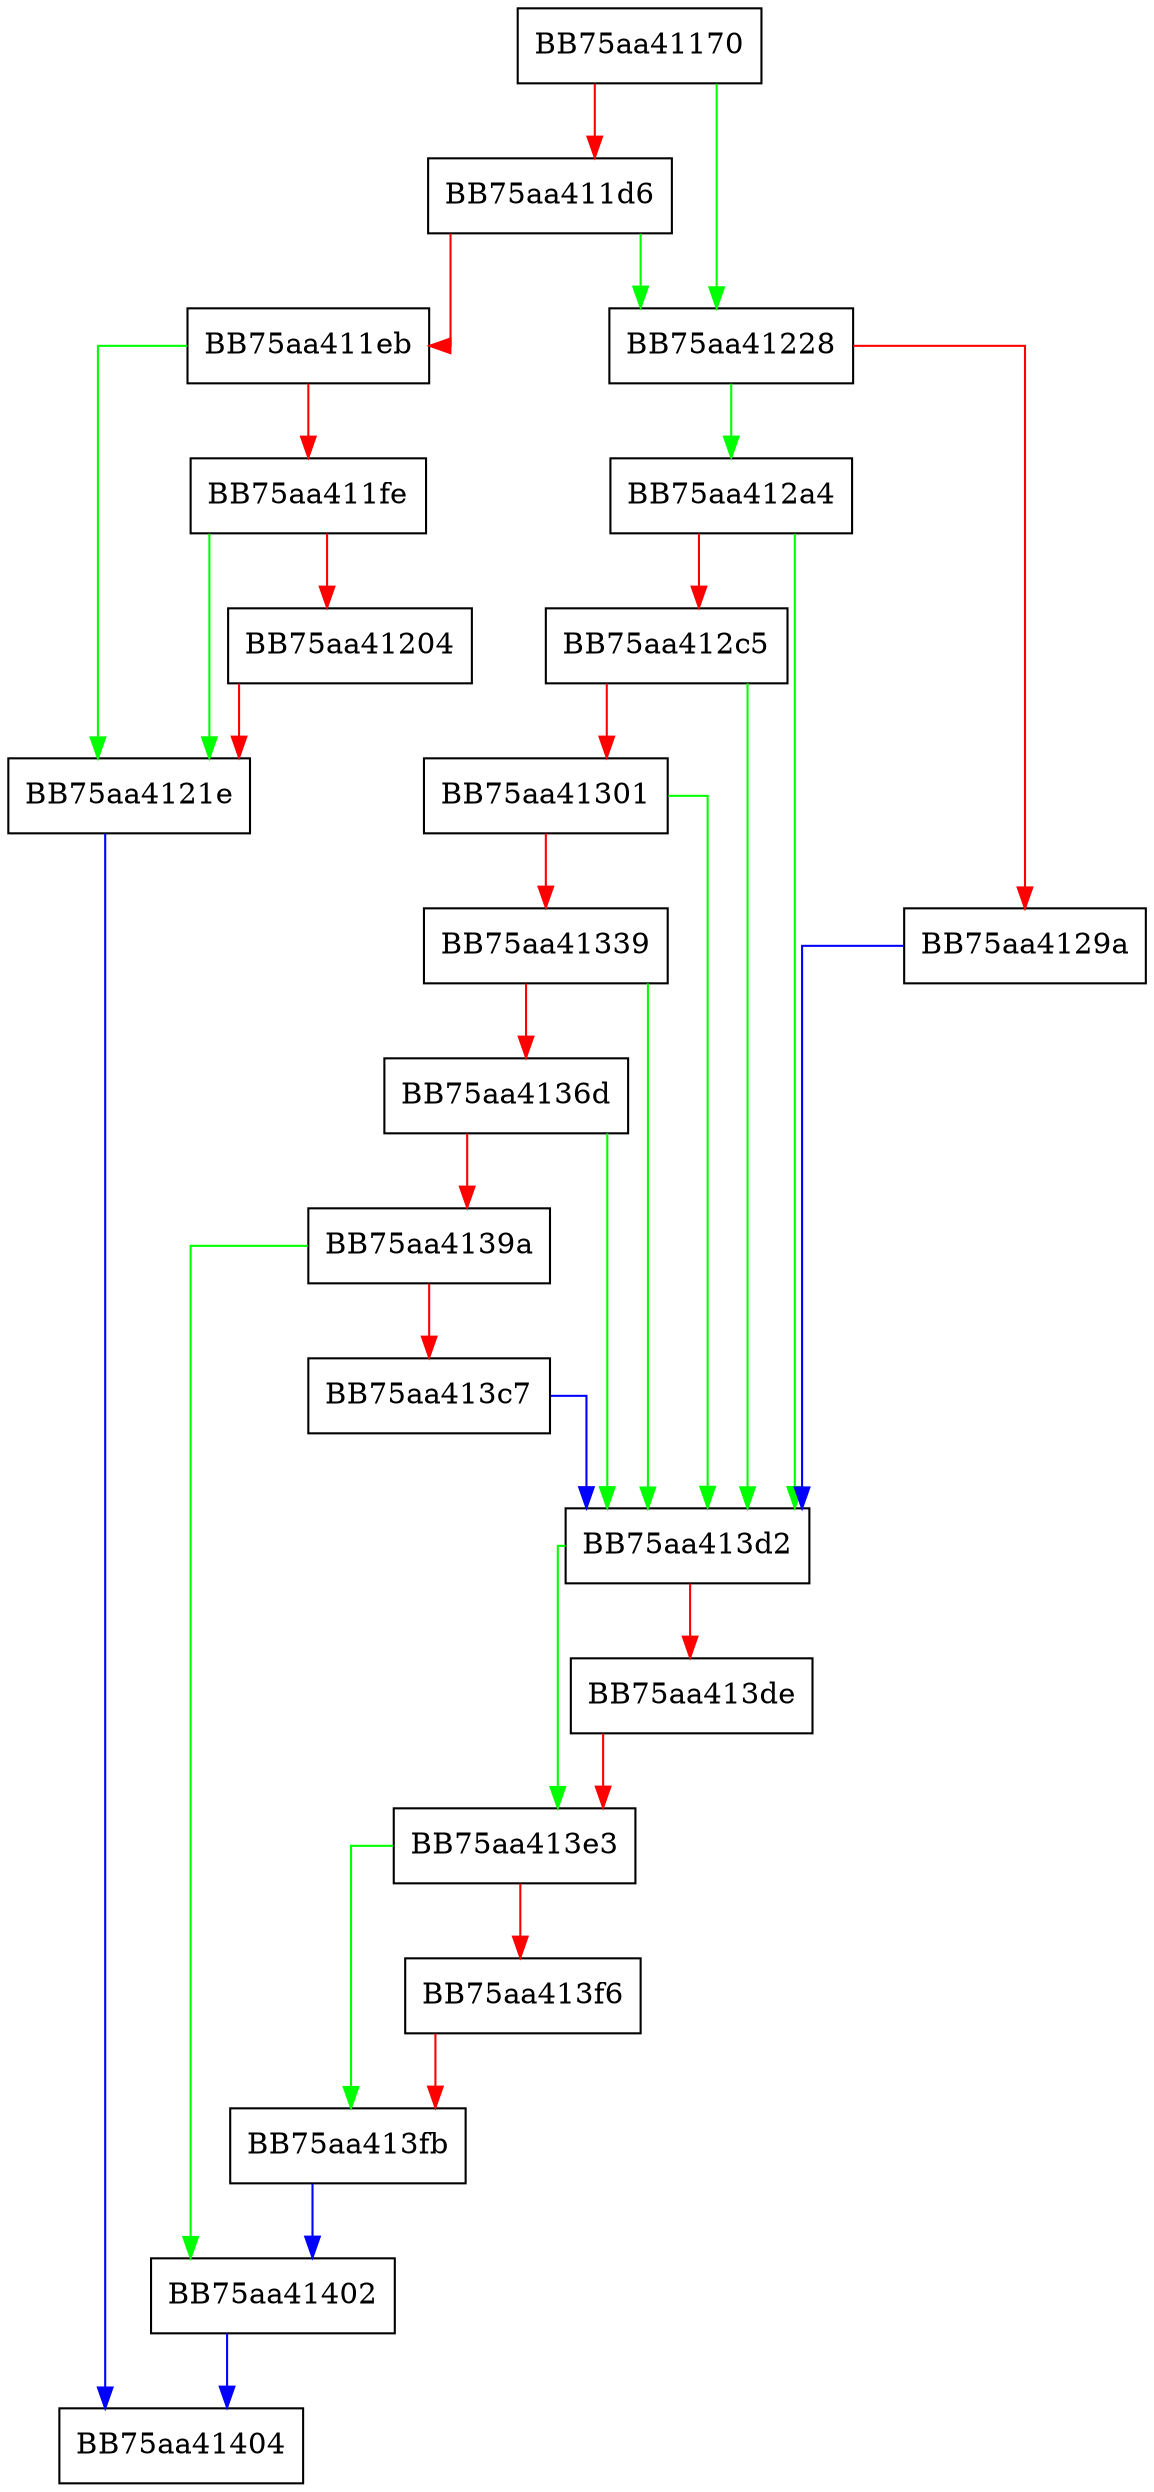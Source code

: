 digraph macro_init_module {
  node [shape="box"];
  graph [splines=ortho];
  BB75aa41170 -> BB75aa41228 [color="green"];
  BB75aa41170 -> BB75aa411d6 [color="red"];
  BB75aa411d6 -> BB75aa41228 [color="green"];
  BB75aa411d6 -> BB75aa411eb [color="red"];
  BB75aa411eb -> BB75aa4121e [color="green"];
  BB75aa411eb -> BB75aa411fe [color="red"];
  BB75aa411fe -> BB75aa4121e [color="green"];
  BB75aa411fe -> BB75aa41204 [color="red"];
  BB75aa41204 -> BB75aa4121e [color="red"];
  BB75aa4121e -> BB75aa41404 [color="blue"];
  BB75aa41228 -> BB75aa412a4 [color="green"];
  BB75aa41228 -> BB75aa4129a [color="red"];
  BB75aa4129a -> BB75aa413d2 [color="blue"];
  BB75aa412a4 -> BB75aa413d2 [color="green"];
  BB75aa412a4 -> BB75aa412c5 [color="red"];
  BB75aa412c5 -> BB75aa413d2 [color="green"];
  BB75aa412c5 -> BB75aa41301 [color="red"];
  BB75aa41301 -> BB75aa413d2 [color="green"];
  BB75aa41301 -> BB75aa41339 [color="red"];
  BB75aa41339 -> BB75aa413d2 [color="green"];
  BB75aa41339 -> BB75aa4136d [color="red"];
  BB75aa4136d -> BB75aa413d2 [color="green"];
  BB75aa4136d -> BB75aa4139a [color="red"];
  BB75aa4139a -> BB75aa41402 [color="green"];
  BB75aa4139a -> BB75aa413c7 [color="red"];
  BB75aa413c7 -> BB75aa413d2 [color="blue"];
  BB75aa413d2 -> BB75aa413e3 [color="green"];
  BB75aa413d2 -> BB75aa413de [color="red"];
  BB75aa413de -> BB75aa413e3 [color="red"];
  BB75aa413e3 -> BB75aa413fb [color="green"];
  BB75aa413e3 -> BB75aa413f6 [color="red"];
  BB75aa413f6 -> BB75aa413fb [color="red"];
  BB75aa413fb -> BB75aa41402 [color="blue"];
  BB75aa41402 -> BB75aa41404 [color="blue"];
}